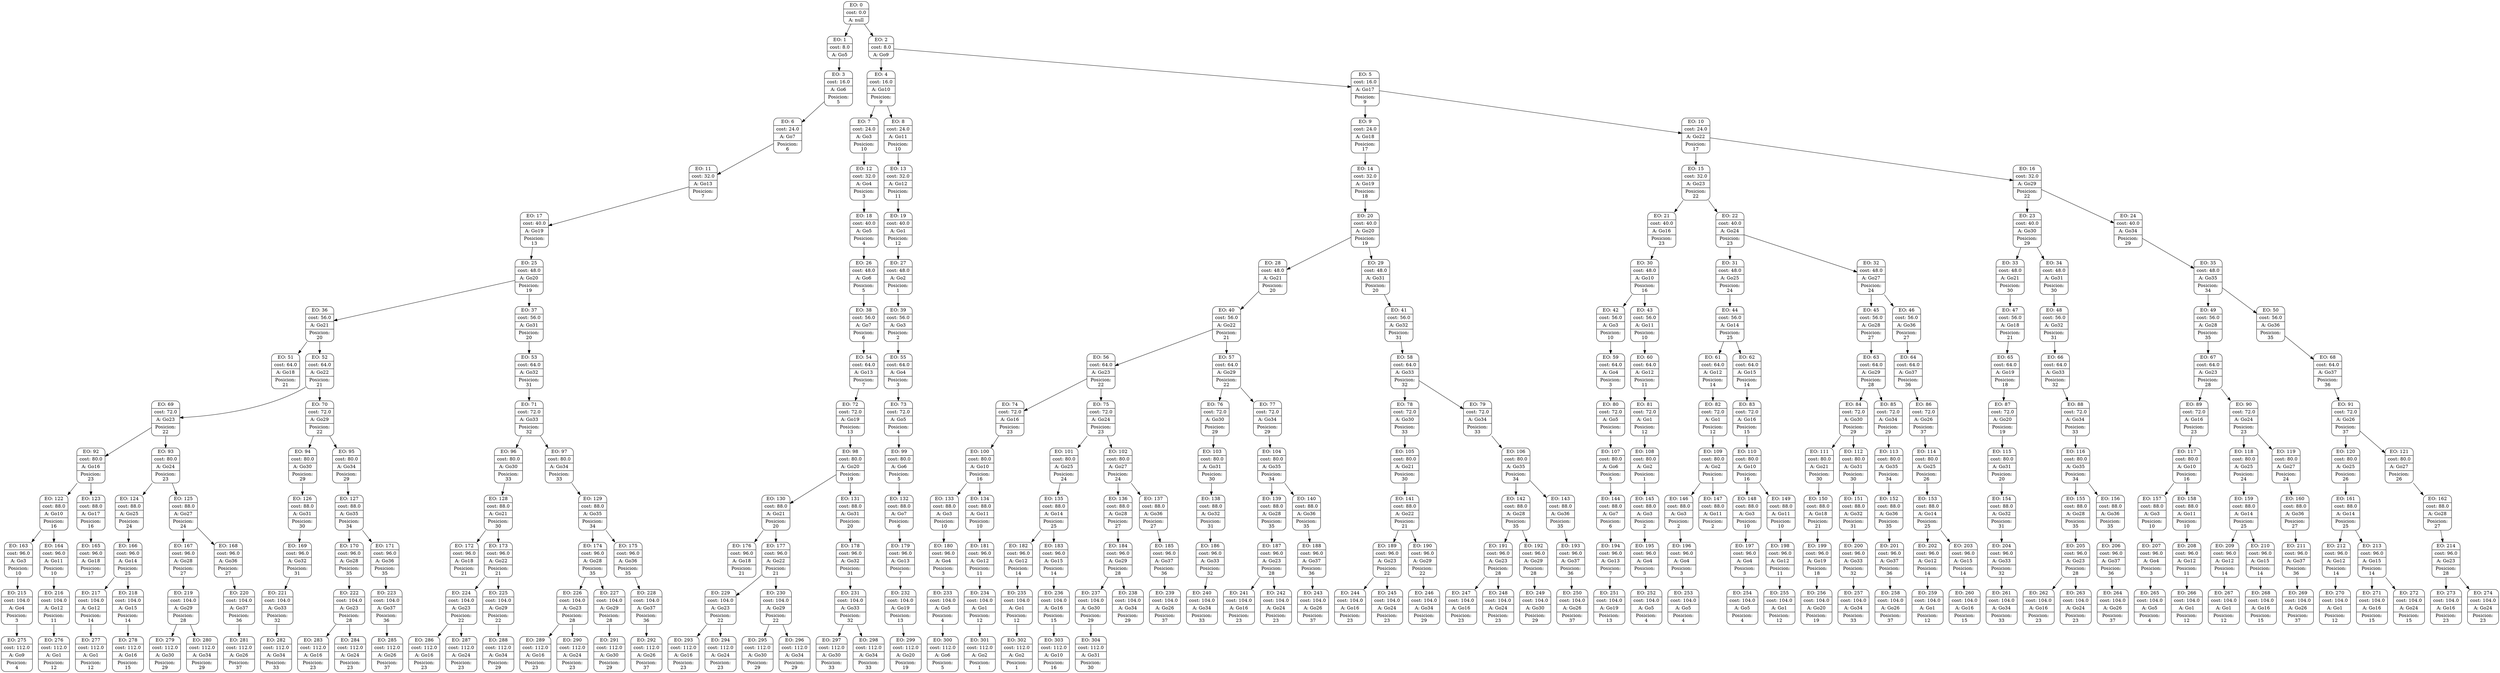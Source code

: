 digraph g {
node [shape = Mrecord];
nodo0[label="{EO: 0|cost: 0.0|A: null}"]
nodo1[label="{EO: 1|cost: 8.0|A: Go5}"]
nodo3[label="{EO: 3|cost: 16.0|A: Go6|Posicion:\n5}"]
nodo6[label="{EO: 6|cost: 24.0|A: Go7|Posicion:\n6}"]
nodo11[label="{EO: 11|cost: 32.0|A: Go13|Posicion:\n7}"]
nodo17[label="{EO: 17|cost: 40.0|A: Go19|Posicion:\n13}"]
nodo25[label="{EO: 25|cost: 48.0|A: Go20|Posicion:\n19}"]
nodo36[label="{EO: 36|cost: 56.0|A: Go21|Posicion:\n20}"]
nodo51[label="{EO: 51|cost: 64.0|A: Go18|Posicion:\n21}"]

nodo36 -> nodo51;
nodo52[label="{EO: 52|cost: 64.0|A: Go22|Posicion:\n21}"]
nodo69[label="{EO: 69|cost: 72.0|A: Go23|Posicion:\n22}"]
nodo92[label="{EO: 92|cost: 80.0|A: Go16|Posicion:\n23}"]
nodo122[label="{EO: 122|cost: 88.0|A: Go10|Posicion:\n16}"]
nodo163[label="{EO: 163|cost: 96.0|A: Go3|Posicion:\n10}"]
nodo215[label="{EO: 215|cost: 104.0|A: Go4|Posicion:\n3}"]
nodo275[label="{EO: 275|cost: 112.0|A: Go9|Posicion:\n4}"]

nodo215 -> nodo275;

nodo163 -> nodo215;

nodo122 -> nodo163;
nodo164[label="{EO: 164|cost: 96.0|A: Go11|Posicion:\n10}"]
nodo216[label="{EO: 216|cost: 104.0|A: Go12|Posicion:\n11}"]
nodo276[label="{EO: 276|cost: 112.0|A: Go1|Posicion:\n12}"]

nodo216 -> nodo276;

nodo164 -> nodo216;

nodo122 -> nodo164;

nodo92 -> nodo122;
nodo123[label="{EO: 123|cost: 88.0|A: Go17|Posicion:\n16}"]
nodo165[label="{EO: 165|cost: 96.0|A: Go18|Posicion:\n17}"]

nodo123 -> nodo165;

nodo92 -> nodo123;

nodo69 -> nodo92;
nodo93[label="{EO: 93|cost: 80.0|A: Go24|Posicion:\n23}"]
nodo124[label="{EO: 124|cost: 88.0|A: Go25|Posicion:\n24}"]
nodo166[label="{EO: 166|cost: 96.0|A: Go14|Posicion:\n25}"]
nodo217[label="{EO: 217|cost: 104.0|A: Go12|Posicion:\n14}"]
nodo277[label="{EO: 277|cost: 112.0|A: Go1|Posicion:\n12}"]

nodo217 -> nodo277;

nodo166 -> nodo217;
nodo218[label="{EO: 218|cost: 104.0|A: Go15|Posicion:\n14}"]
nodo278[label="{EO: 278|cost: 112.0|A: Go16|Posicion:\n15}"]

nodo218 -> nodo278;

nodo166 -> nodo218;

nodo124 -> nodo166;

nodo93 -> nodo124;
nodo125[label="{EO: 125|cost: 88.0|A: Go27|Posicion:\n24}"]
nodo167[label="{EO: 167|cost: 96.0|A: Go28|Posicion:\n27}"]
nodo219[label="{EO: 219|cost: 104.0|A: Go29|Posicion:\n28}"]
nodo279[label="{EO: 279|cost: 112.0|A: Go30|Posicion:\n29}"]

nodo219 -> nodo279;
nodo280[label="{EO: 280|cost: 112.0|A: Go34|Posicion:\n29}"]

nodo219 -> nodo280;

nodo167 -> nodo219;

nodo125 -> nodo167;
nodo168[label="{EO: 168|cost: 96.0|A: Go36|Posicion:\n27}"]
nodo220[label="{EO: 220|cost: 104.0|A: Go37|Posicion:\n36}"]
nodo281[label="{EO: 281|cost: 112.0|A: Go26|Posicion:\n37}"]

nodo220 -> nodo281;

nodo168 -> nodo220;

nodo125 -> nodo168;

nodo93 -> nodo125;

nodo69 -> nodo93;

nodo52 -> nodo69;
nodo70[label="{EO: 70|cost: 72.0|A: Go29|Posicion:\n22}"]
nodo94[label="{EO: 94|cost: 80.0|A: Go30|Posicion:\n29}"]
nodo126[label="{EO: 126|cost: 88.0|A: Go31|Posicion:\n30}"]
nodo169[label="{EO: 169|cost: 96.0|A: Go32|Posicion:\n31}"]
nodo221[label="{EO: 221|cost: 104.0|A: Go33|Posicion:\n32}"]
nodo282[label="{EO: 282|cost: 112.0|A: Go34|Posicion:\n33}"]

nodo221 -> nodo282;

nodo169 -> nodo221;

nodo126 -> nodo169;

nodo94 -> nodo126;

nodo70 -> nodo94;
nodo95[label="{EO: 95|cost: 80.0|A: Go34|Posicion:\n29}"]
nodo127[label="{EO: 127|cost: 88.0|A: Go35|Posicion:\n34}"]
nodo170[label="{EO: 170|cost: 96.0|A: Go28|Posicion:\n35}"]
nodo222[label="{EO: 222|cost: 104.0|A: Go23|Posicion:\n28}"]
nodo283[label="{EO: 283|cost: 112.0|A: Go16|Posicion:\n23}"]

nodo222 -> nodo283;
nodo284[label="{EO: 284|cost: 112.0|A: Go24|Posicion:\n23}"]

nodo222 -> nodo284;

nodo170 -> nodo222;

nodo127 -> nodo170;
nodo171[label="{EO: 171|cost: 96.0|A: Go36|Posicion:\n35}"]
nodo223[label="{EO: 223|cost: 104.0|A: Go37|Posicion:\n36}"]
nodo285[label="{EO: 285|cost: 112.0|A: Go26|Posicion:\n37}"]

nodo223 -> nodo285;

nodo171 -> nodo223;

nodo127 -> nodo171;

nodo95 -> nodo127;

nodo70 -> nodo95;

nodo52 -> nodo70;

nodo36 -> nodo52;

nodo25 -> nodo36;
nodo37[label="{EO: 37|cost: 56.0|A: Go31|Posicion:\n20}"]
nodo53[label="{EO: 53|cost: 64.0|A: Go32|Posicion:\n31}"]
nodo71[label="{EO: 71|cost: 72.0|A: Go33|Posicion:\n32}"]
nodo96[label="{EO: 96|cost: 80.0|A: Go30|Posicion:\n33}"]
nodo128[label="{EO: 128|cost: 88.0|A: Go21|Posicion:\n30}"]
nodo172[label="{EO: 172|cost: 96.0|A: Go18|Posicion:\n21}"]

nodo128 -> nodo172;
nodo173[label="{EO: 173|cost: 96.0|A: Go22|Posicion:\n21}"]
nodo224[label="{EO: 224|cost: 104.0|A: Go23|Posicion:\n22}"]
nodo286[label="{EO: 286|cost: 112.0|A: Go16|Posicion:\n23}"]

nodo224 -> nodo286;
nodo287[label="{EO: 287|cost: 112.0|A: Go24|Posicion:\n23}"]

nodo224 -> nodo287;

nodo173 -> nodo224;
nodo225[label="{EO: 225|cost: 104.0|A: Go29|Posicion:\n22}"]
nodo288[label="{EO: 288|cost: 112.0|A: Go34|Posicion:\n29}"]

nodo225 -> nodo288;

nodo173 -> nodo225;

nodo128 -> nodo173;

nodo96 -> nodo128;

nodo71 -> nodo96;
nodo97[label="{EO: 97|cost: 80.0|A: Go34|Posicion:\n33}"]
nodo129[label="{EO: 129|cost: 88.0|A: Go35|Posicion:\n34}"]
nodo174[label="{EO: 174|cost: 96.0|A: Go28|Posicion:\n35}"]
nodo226[label="{EO: 226|cost: 104.0|A: Go23|Posicion:\n28}"]
nodo289[label="{EO: 289|cost: 112.0|A: Go16|Posicion:\n23}"]

nodo226 -> nodo289;
nodo290[label="{EO: 290|cost: 112.0|A: Go24|Posicion:\n23}"]

nodo226 -> nodo290;

nodo174 -> nodo226;
nodo227[label="{EO: 227|cost: 104.0|A: Go29|Posicion:\n28}"]
nodo291[label="{EO: 291|cost: 112.0|A: Go30|Posicion:\n29}"]

nodo227 -> nodo291;

nodo174 -> nodo227;

nodo129 -> nodo174;
nodo175[label="{EO: 175|cost: 96.0|A: Go36|Posicion:\n35}"]
nodo228[label="{EO: 228|cost: 104.0|A: Go37|Posicion:\n36}"]
nodo292[label="{EO: 292|cost: 112.0|A: Go26|Posicion:\n37}"]

nodo228 -> nodo292;

nodo175 -> nodo228;

nodo129 -> nodo175;

nodo97 -> nodo129;

nodo71 -> nodo97;

nodo53 -> nodo71;

nodo37 -> nodo53;

nodo25 -> nodo37;

nodo17 -> nodo25;

nodo11 -> nodo17;

nodo6 -> nodo11;

nodo3 -> nodo6;

nodo1 -> nodo3;

nodo0 -> nodo1;
nodo2[label="{EO: 2|cost: 8.0|A: Go9}"]
nodo4[label="{EO: 4|cost: 16.0|A: Go10|Posicion:\n9}"]
nodo7[label="{EO: 7|cost: 24.0|A: Go3|Posicion:\n10}"]
nodo12[label="{EO: 12|cost: 32.0|A: Go4|Posicion:\n3}"]
nodo18[label="{EO: 18|cost: 40.0|A: Go5|Posicion:\n4}"]
nodo26[label="{EO: 26|cost: 48.0|A: Go6|Posicion:\n5}"]
nodo38[label="{EO: 38|cost: 56.0|A: Go7|Posicion:\n6}"]
nodo54[label="{EO: 54|cost: 64.0|A: Go13|Posicion:\n7}"]
nodo72[label="{EO: 72|cost: 72.0|A: Go19|Posicion:\n13}"]
nodo98[label="{EO: 98|cost: 80.0|A: Go20|Posicion:\n19}"]
nodo130[label="{EO: 130|cost: 88.0|A: Go21|Posicion:\n20}"]
nodo176[label="{EO: 176|cost: 96.0|A: Go18|Posicion:\n21}"]

nodo130 -> nodo176;
nodo177[label="{EO: 177|cost: 96.0|A: Go22|Posicion:\n21}"]
nodo229[label="{EO: 229|cost: 104.0|A: Go23|Posicion:\n22}"]
nodo293[label="{EO: 293|cost: 112.0|A: Go16|Posicion:\n23}"]

nodo229 -> nodo293;
nodo294[label="{EO: 294|cost: 112.0|A: Go24|Posicion:\n23}"]

nodo229 -> nodo294;

nodo177 -> nodo229;
nodo230[label="{EO: 230|cost: 104.0|A: Go29|Posicion:\n22}"]
nodo295[label="{EO: 295|cost: 112.0|A: Go30|Posicion:\n29}"]

nodo230 -> nodo295;
nodo296[label="{EO: 296|cost: 112.0|A: Go34|Posicion:\n29}"]

nodo230 -> nodo296;

nodo177 -> nodo230;

nodo130 -> nodo177;

nodo98 -> nodo130;
nodo131[label="{EO: 131|cost: 88.0|A: Go31|Posicion:\n20}"]
nodo178[label="{EO: 178|cost: 96.0|A: Go32|Posicion:\n31}"]
nodo231[label="{EO: 231|cost: 104.0|A: Go33|Posicion:\n32}"]
nodo297[label="{EO: 297|cost: 112.0|A: Go30|Posicion:\n33}"]

nodo231 -> nodo297;
nodo298[label="{EO: 298|cost: 112.0|A: Go34|Posicion:\n33}"]

nodo231 -> nodo298;

nodo178 -> nodo231;

nodo131 -> nodo178;

nodo98 -> nodo131;

nodo72 -> nodo98;

nodo54 -> nodo72;

nodo38 -> nodo54;

nodo26 -> nodo38;

nodo18 -> nodo26;

nodo12 -> nodo18;

nodo7 -> nodo12;

nodo4 -> nodo7;
nodo8[label="{EO: 8|cost: 24.0|A: Go11|Posicion:\n10}"]
nodo13[label="{EO: 13|cost: 32.0|A: Go12|Posicion:\n11}"]
nodo19[label="{EO: 19|cost: 40.0|A: Go1|Posicion:\n12}"]
nodo27[label="{EO: 27|cost: 48.0|A: Go2|Posicion:\n1}"]
nodo39[label="{EO: 39|cost: 56.0|A: Go3|Posicion:\n2}"]
nodo55[label="{EO: 55|cost: 64.0|A: Go4|Posicion:\n3}"]
nodo73[label="{EO: 73|cost: 72.0|A: Go5|Posicion:\n4}"]
nodo99[label="{EO: 99|cost: 80.0|A: Go6|Posicion:\n5}"]
nodo132[label="{EO: 132|cost: 88.0|A: Go7|Posicion:\n6}"]
nodo179[label="{EO: 179|cost: 96.0|A: Go13|Posicion:\n7}"]
nodo232[label="{EO: 232|cost: 104.0|A: Go19|Posicion:\n13}"]
nodo299[label="{EO: 299|cost: 112.0|A: Go20|Posicion:\n19}"]

nodo232 -> nodo299;

nodo179 -> nodo232;

nodo132 -> nodo179;

nodo99 -> nodo132;

nodo73 -> nodo99;

nodo55 -> nodo73;

nodo39 -> nodo55;

nodo27 -> nodo39;

nodo19 -> nodo27;

nodo13 -> nodo19;

nodo8 -> nodo13;

nodo4 -> nodo8;

nodo2 -> nodo4;
nodo5[label="{EO: 5|cost: 16.0|A: Go17|Posicion:\n9}"]
nodo9[label="{EO: 9|cost: 24.0|A: Go18|Posicion:\n17}"]
nodo14[label="{EO: 14|cost: 32.0|A: Go19|Posicion:\n18}"]
nodo20[label="{EO: 20|cost: 40.0|A: Go20|Posicion:\n19}"]
nodo28[label="{EO: 28|cost: 48.0|A: Go21|Posicion:\n20}"]
nodo40[label="{EO: 40|cost: 56.0|A: Go22|Posicion:\n21}"]
nodo56[label="{EO: 56|cost: 64.0|A: Go23|Posicion:\n22}"]
nodo74[label="{EO: 74|cost: 72.0|A: Go16|Posicion:\n23}"]
nodo100[label="{EO: 100|cost: 80.0|A: Go10|Posicion:\n16}"]
nodo133[label="{EO: 133|cost: 88.0|A: Go3|Posicion:\n10}"]
nodo180[label="{EO: 180|cost: 96.0|A: Go4|Posicion:\n3}"]
nodo233[label="{EO: 233|cost: 104.0|A: Go5|Posicion:\n4}"]
nodo300[label="{EO: 300|cost: 112.0|A: Go6|Posicion:\n5}"]

nodo233 -> nodo300;

nodo180 -> nodo233;

nodo133 -> nodo180;

nodo100 -> nodo133;
nodo134[label="{EO: 134|cost: 88.0|A: Go11|Posicion:\n10}"]
nodo181[label="{EO: 181|cost: 96.0|A: Go12|Posicion:\n11}"]
nodo234[label="{EO: 234|cost: 104.0|A: Go1|Posicion:\n12}"]
nodo301[label="{EO: 301|cost: 112.0|A: Go2|Posicion:\n1}"]

nodo234 -> nodo301;

nodo181 -> nodo234;

nodo134 -> nodo181;

nodo100 -> nodo134;

nodo74 -> nodo100;

nodo56 -> nodo74;
nodo75[label="{EO: 75|cost: 72.0|A: Go24|Posicion:\n23}"]
nodo101[label="{EO: 101|cost: 80.0|A: Go25|Posicion:\n24}"]
nodo135[label="{EO: 135|cost: 88.0|A: Go14|Posicion:\n25}"]
nodo182[label="{EO: 182|cost: 96.0|A: Go12|Posicion:\n14}"]
nodo235[label="{EO: 235|cost: 104.0|A: Go1|Posicion:\n12}"]
nodo302[label="{EO: 302|cost: 112.0|A: Go2|Posicion:\n1}"]

nodo235 -> nodo302;

nodo182 -> nodo235;

nodo135 -> nodo182;
nodo183[label="{EO: 183|cost: 96.0|A: Go15|Posicion:\n14}"]
nodo236[label="{EO: 236|cost: 104.0|A: Go16|Posicion:\n15}"]
nodo303[label="{EO: 303|cost: 112.0|A: Go10|Posicion:\n16}"]

nodo236 -> nodo303;

nodo183 -> nodo236;

nodo135 -> nodo183;

nodo101 -> nodo135;

nodo75 -> nodo101;
nodo102[label="{EO: 102|cost: 80.0|A: Go27|Posicion:\n24}"]
nodo136[label="{EO: 136|cost: 88.0|A: Go28|Posicion:\n27}"]
nodo184[label="{EO: 184|cost: 96.0|A: Go29|Posicion:\n28}"]
nodo237[label="{EO: 237|cost: 104.0|A: Go30|Posicion:\n29}"]
nodo304[label="{EO: 304|cost: 112.0|A: Go31|Posicion:\n30}"]

nodo237 -> nodo304;

nodo184 -> nodo237;
nodo238[label="{EO: 238|cost: 104.0|A: Go34|Posicion:\n29}"]

nodo184 -> nodo238;

nodo136 -> nodo184;

nodo102 -> nodo136;
nodo137[label="{EO: 137|cost: 88.0|A: Go36|Posicion:\n27}"]
nodo185[label="{EO: 185|cost: 96.0|A: Go37|Posicion:\n36}"]
nodo239[label="{EO: 239|cost: 104.0|A: Go26|Posicion:\n37}"]

nodo185 -> nodo239;

nodo137 -> nodo185;

nodo102 -> nodo137;

nodo75 -> nodo102;

nodo56 -> nodo75;

nodo40 -> nodo56;
nodo57[label="{EO: 57|cost: 64.0|A: Go29|Posicion:\n22}"]
nodo76[label="{EO: 76|cost: 72.0|A: Go30|Posicion:\n29}"]
nodo103[label="{EO: 103|cost: 80.0|A: Go31|Posicion:\n30}"]
nodo138[label="{EO: 138|cost: 88.0|A: Go32|Posicion:\n31}"]
nodo186[label="{EO: 186|cost: 96.0|A: Go33|Posicion:\n32}"]
nodo240[label="{EO: 240|cost: 104.0|A: Go34|Posicion:\n33}"]

nodo186 -> nodo240;

nodo138 -> nodo186;

nodo103 -> nodo138;

nodo76 -> nodo103;

nodo57 -> nodo76;
nodo77[label="{EO: 77|cost: 72.0|A: Go34|Posicion:\n29}"]
nodo104[label="{EO: 104|cost: 80.0|A: Go35|Posicion:\n34}"]
nodo139[label="{EO: 139|cost: 88.0|A: Go28|Posicion:\n35}"]
nodo187[label="{EO: 187|cost: 96.0|A: Go23|Posicion:\n28}"]
nodo241[label="{EO: 241|cost: 104.0|A: Go16|Posicion:\n23}"]

nodo187 -> nodo241;
nodo242[label="{EO: 242|cost: 104.0|A: Go24|Posicion:\n23}"]

nodo187 -> nodo242;

nodo139 -> nodo187;

nodo104 -> nodo139;
nodo140[label="{EO: 140|cost: 88.0|A: Go36|Posicion:\n35}"]
nodo188[label="{EO: 188|cost: 96.0|A: Go37|Posicion:\n36}"]
nodo243[label="{EO: 243|cost: 104.0|A: Go26|Posicion:\n37}"]

nodo188 -> nodo243;

nodo140 -> nodo188;

nodo104 -> nodo140;

nodo77 -> nodo104;

nodo57 -> nodo77;

nodo40 -> nodo57;

nodo28 -> nodo40;

nodo20 -> nodo28;
nodo29[label="{EO: 29|cost: 48.0|A: Go31|Posicion:\n20}"]
nodo41[label="{EO: 41|cost: 56.0|A: Go32|Posicion:\n31}"]
nodo58[label="{EO: 58|cost: 64.0|A: Go33|Posicion:\n32}"]
nodo78[label="{EO: 78|cost: 72.0|A: Go30|Posicion:\n33}"]
nodo105[label="{EO: 105|cost: 80.0|A: Go21|Posicion:\n30}"]
nodo141[label="{EO: 141|cost: 88.0|A: Go22|Posicion:\n21}"]
nodo189[label="{EO: 189|cost: 96.0|A: Go23|Posicion:\n22}"]
nodo244[label="{EO: 244|cost: 104.0|A: Go16|Posicion:\n23}"]

nodo189 -> nodo244;
nodo245[label="{EO: 245|cost: 104.0|A: Go24|Posicion:\n23}"]

nodo189 -> nodo245;

nodo141 -> nodo189;
nodo190[label="{EO: 190|cost: 96.0|A: Go29|Posicion:\n22}"]
nodo246[label="{EO: 246|cost: 104.0|A: Go34|Posicion:\n29}"]

nodo190 -> nodo246;

nodo141 -> nodo190;

nodo105 -> nodo141;

nodo78 -> nodo105;

nodo58 -> nodo78;
nodo79[label="{EO: 79|cost: 72.0|A: Go34|Posicion:\n33}"]
nodo106[label="{EO: 106|cost: 80.0|A: Go35|Posicion:\n34}"]
nodo142[label="{EO: 142|cost: 88.0|A: Go28|Posicion:\n35}"]
nodo191[label="{EO: 191|cost: 96.0|A: Go23|Posicion:\n28}"]
nodo247[label="{EO: 247|cost: 104.0|A: Go16|Posicion:\n23}"]

nodo191 -> nodo247;
nodo248[label="{EO: 248|cost: 104.0|A: Go24|Posicion:\n23}"]

nodo191 -> nodo248;

nodo142 -> nodo191;
nodo192[label="{EO: 192|cost: 96.0|A: Go29|Posicion:\n28}"]
nodo249[label="{EO: 249|cost: 104.0|A: Go30|Posicion:\n29}"]

nodo192 -> nodo249;

nodo142 -> nodo192;

nodo106 -> nodo142;
nodo143[label="{EO: 143|cost: 88.0|A: Go36|Posicion:\n35}"]
nodo193[label="{EO: 193|cost: 96.0|A: Go37|Posicion:\n36}"]
nodo250[label="{EO: 250|cost: 104.0|A: Go26|Posicion:\n37}"]

nodo193 -> nodo250;

nodo143 -> nodo193;

nodo106 -> nodo143;

nodo79 -> nodo106;

nodo58 -> nodo79;

nodo41 -> nodo58;

nodo29 -> nodo41;

nodo20 -> nodo29;

nodo14 -> nodo20;

nodo9 -> nodo14;

nodo5 -> nodo9;
nodo10[label="{EO: 10|cost: 24.0|A: Go22|Posicion:\n17}"]
nodo15[label="{EO: 15|cost: 32.0|A: Go23|Posicion:\n22}"]
nodo21[label="{EO: 21|cost: 40.0|A: Go16|Posicion:\n23}"]
nodo30[label="{EO: 30|cost: 48.0|A: Go10|Posicion:\n16}"]
nodo42[label="{EO: 42|cost: 56.0|A: Go3|Posicion:\n10}"]
nodo59[label="{EO: 59|cost: 64.0|A: Go4|Posicion:\n3}"]
nodo80[label="{EO: 80|cost: 72.0|A: Go5|Posicion:\n4}"]
nodo107[label="{EO: 107|cost: 80.0|A: Go6|Posicion:\n5}"]
nodo144[label="{EO: 144|cost: 88.0|A: Go7|Posicion:\n6}"]
nodo194[label="{EO: 194|cost: 96.0|A: Go13|Posicion:\n7}"]
nodo251[label="{EO: 251|cost: 104.0|A: Go19|Posicion:\n13}"]

nodo194 -> nodo251;

nodo144 -> nodo194;

nodo107 -> nodo144;

nodo80 -> nodo107;

nodo59 -> nodo80;

nodo42 -> nodo59;

nodo30 -> nodo42;
nodo43[label="{EO: 43|cost: 56.0|A: Go11|Posicion:\n10}"]
nodo60[label="{EO: 60|cost: 64.0|A: Go12|Posicion:\n11}"]
nodo81[label="{EO: 81|cost: 72.0|A: Go1|Posicion:\n12}"]
nodo108[label="{EO: 108|cost: 80.0|A: Go2|Posicion:\n1}"]
nodo145[label="{EO: 145|cost: 88.0|A: Go3|Posicion:\n2}"]
nodo195[label="{EO: 195|cost: 96.0|A: Go4|Posicion:\n3}"]
nodo252[label="{EO: 252|cost: 104.0|A: Go5|Posicion:\n4}"]

nodo195 -> nodo252;

nodo145 -> nodo195;

nodo108 -> nodo145;

nodo81 -> nodo108;

nodo60 -> nodo81;

nodo43 -> nodo60;

nodo30 -> nodo43;

nodo21 -> nodo30;

nodo15 -> nodo21;
nodo22[label="{EO: 22|cost: 40.0|A: Go24|Posicion:\n23}"]
nodo31[label="{EO: 31|cost: 48.0|A: Go25|Posicion:\n24}"]
nodo44[label="{EO: 44|cost: 56.0|A: Go14|Posicion:\n25}"]
nodo61[label="{EO: 61|cost: 64.0|A: Go12|Posicion:\n14}"]
nodo82[label="{EO: 82|cost: 72.0|A: Go1|Posicion:\n12}"]
nodo109[label="{EO: 109|cost: 80.0|A: Go2|Posicion:\n1}"]
nodo146[label="{EO: 146|cost: 88.0|A: Go3|Posicion:\n2}"]
nodo196[label="{EO: 196|cost: 96.0|A: Go4|Posicion:\n3}"]
nodo253[label="{EO: 253|cost: 104.0|A: Go5|Posicion:\n4}"]

nodo196 -> nodo253;

nodo146 -> nodo196;

nodo109 -> nodo146;
nodo147[label="{EO: 147|cost: 88.0|A: Go11|Posicion:\n2}"]

nodo109 -> nodo147;

nodo82 -> nodo109;

nodo61 -> nodo82;

nodo44 -> nodo61;
nodo62[label="{EO: 62|cost: 64.0|A: Go15|Posicion:\n14}"]
nodo83[label="{EO: 83|cost: 72.0|A: Go16|Posicion:\n15}"]
nodo110[label="{EO: 110|cost: 80.0|A: Go10|Posicion:\n16}"]
nodo148[label="{EO: 148|cost: 88.0|A: Go3|Posicion:\n10}"]
nodo197[label="{EO: 197|cost: 96.0|A: Go4|Posicion:\n3}"]
nodo254[label="{EO: 254|cost: 104.0|A: Go5|Posicion:\n4}"]

nodo197 -> nodo254;

nodo148 -> nodo197;

nodo110 -> nodo148;
nodo149[label="{EO: 149|cost: 88.0|A: Go11|Posicion:\n10}"]
nodo198[label="{EO: 198|cost: 96.0|A: Go12|Posicion:\n11}"]
nodo255[label="{EO: 255|cost: 104.0|A: Go1|Posicion:\n12}"]

nodo198 -> nodo255;

nodo149 -> nodo198;

nodo110 -> nodo149;

nodo83 -> nodo110;

nodo62 -> nodo83;

nodo44 -> nodo62;

nodo31 -> nodo44;

nodo22 -> nodo31;
nodo32[label="{EO: 32|cost: 48.0|A: Go27|Posicion:\n24}"]
nodo45[label="{EO: 45|cost: 56.0|A: Go28|Posicion:\n27}"]
nodo63[label="{EO: 63|cost: 64.0|A: Go29|Posicion:\n28}"]
nodo84[label="{EO: 84|cost: 72.0|A: Go30|Posicion:\n29}"]
nodo111[label="{EO: 111|cost: 80.0|A: Go21|Posicion:\n30}"]
nodo150[label="{EO: 150|cost: 88.0|A: Go18|Posicion:\n21}"]
nodo199[label="{EO: 199|cost: 96.0|A: Go19|Posicion:\n18}"]
nodo256[label="{EO: 256|cost: 104.0|A: Go20|Posicion:\n19}"]

nodo199 -> nodo256;

nodo150 -> nodo199;

nodo111 -> nodo150;

nodo84 -> nodo111;
nodo112[label="{EO: 112|cost: 80.0|A: Go31|Posicion:\n30}"]
nodo151[label="{EO: 151|cost: 88.0|A: Go32|Posicion:\n31}"]
nodo200[label="{EO: 200|cost: 96.0|A: Go33|Posicion:\n32}"]
nodo257[label="{EO: 257|cost: 104.0|A: Go34|Posicion:\n33}"]

nodo200 -> nodo257;

nodo151 -> nodo200;

nodo112 -> nodo151;

nodo84 -> nodo112;

nodo63 -> nodo84;
nodo85[label="{EO: 85|cost: 72.0|A: Go34|Posicion:\n29}"]
nodo113[label="{EO: 113|cost: 80.0|A: Go35|Posicion:\n34}"]
nodo152[label="{EO: 152|cost: 88.0|A: Go36|Posicion:\n35}"]
nodo201[label="{EO: 201|cost: 96.0|A: Go37|Posicion:\n36}"]
nodo258[label="{EO: 258|cost: 104.0|A: Go26|Posicion:\n37}"]

nodo201 -> nodo258;

nodo152 -> nodo201;

nodo113 -> nodo152;

nodo85 -> nodo113;

nodo63 -> nodo85;

nodo45 -> nodo63;

nodo32 -> nodo45;
nodo46[label="{EO: 46|cost: 56.0|A: Go36|Posicion:\n27}"]
nodo64[label="{EO: 64|cost: 64.0|A: Go37|Posicion:\n36}"]
nodo86[label="{EO: 86|cost: 72.0|A: Go26|Posicion:\n37}"]
nodo114[label="{EO: 114|cost: 80.0|A: Go25|Posicion:\n26}"]
nodo153[label="{EO: 153|cost: 88.0|A: Go14|Posicion:\n25}"]
nodo202[label="{EO: 202|cost: 96.0|A: Go12|Posicion:\n14}"]
nodo259[label="{EO: 259|cost: 104.0|A: Go1|Posicion:\n12}"]

nodo202 -> nodo259;

nodo153 -> nodo202;
nodo203[label="{EO: 203|cost: 96.0|A: Go15|Posicion:\n14}"]
nodo260[label="{EO: 260|cost: 104.0|A: Go16|Posicion:\n15}"]

nodo203 -> nodo260;

nodo153 -> nodo203;

nodo114 -> nodo153;

nodo86 -> nodo114;

nodo64 -> nodo86;

nodo46 -> nodo64;

nodo32 -> nodo46;

nodo22 -> nodo32;

nodo15 -> nodo22;

nodo10 -> nodo15;
nodo16[label="{EO: 16|cost: 32.0|A: Go29|Posicion:\n22}"]
nodo23[label="{EO: 23|cost: 40.0|A: Go30|Posicion:\n29}"]
nodo33[label="{EO: 33|cost: 48.0|A: Go21|Posicion:\n30}"]
nodo47[label="{EO: 47|cost: 56.0|A: Go18|Posicion:\n21}"]
nodo65[label="{EO: 65|cost: 64.0|A: Go19|Posicion:\n18}"]
nodo87[label="{EO: 87|cost: 72.0|A: Go20|Posicion:\n19}"]
nodo115[label="{EO: 115|cost: 80.0|A: Go31|Posicion:\n20}"]
nodo154[label="{EO: 154|cost: 88.0|A: Go32|Posicion:\n31}"]
nodo204[label="{EO: 204|cost: 96.0|A: Go33|Posicion:\n32}"]
nodo261[label="{EO: 261|cost: 104.0|A: Go34|Posicion:\n33}"]

nodo204 -> nodo261;

nodo154 -> nodo204;

nodo115 -> nodo154;

nodo87 -> nodo115;

nodo65 -> nodo87;

nodo47 -> nodo65;

nodo33 -> nodo47;

nodo23 -> nodo33;
nodo34[label="{EO: 34|cost: 48.0|A: Go31|Posicion:\n30}"]
nodo48[label="{EO: 48|cost: 56.0|A: Go32|Posicion:\n31}"]
nodo66[label="{EO: 66|cost: 64.0|A: Go33|Posicion:\n32}"]
nodo88[label="{EO: 88|cost: 72.0|A: Go34|Posicion:\n33}"]
nodo116[label="{EO: 116|cost: 80.0|A: Go35|Posicion:\n34}"]
nodo155[label="{EO: 155|cost: 88.0|A: Go28|Posicion:\n35}"]
nodo205[label="{EO: 205|cost: 96.0|A: Go23|Posicion:\n28}"]
nodo262[label="{EO: 262|cost: 104.0|A: Go16|Posicion:\n23}"]

nodo205 -> nodo262;
nodo263[label="{EO: 263|cost: 104.0|A: Go24|Posicion:\n23}"]

nodo205 -> nodo263;

nodo155 -> nodo205;

nodo116 -> nodo155;
nodo156[label="{EO: 156|cost: 88.0|A: Go36|Posicion:\n35}"]
nodo206[label="{EO: 206|cost: 96.0|A: Go37|Posicion:\n36}"]
nodo264[label="{EO: 264|cost: 104.0|A: Go26|Posicion:\n37}"]

nodo206 -> nodo264;

nodo156 -> nodo206;

nodo116 -> nodo156;

nodo88 -> nodo116;

nodo66 -> nodo88;

nodo48 -> nodo66;

nodo34 -> nodo48;

nodo23 -> nodo34;

nodo16 -> nodo23;
nodo24[label="{EO: 24|cost: 40.0|A: Go34|Posicion:\n29}"]
nodo35[label="{EO: 35|cost: 48.0|A: Go35|Posicion:\n34}"]
nodo49[label="{EO: 49|cost: 56.0|A: Go28|Posicion:\n35}"]
nodo67[label="{EO: 67|cost: 64.0|A: Go23|Posicion:\n28}"]
nodo89[label="{EO: 89|cost: 72.0|A: Go16|Posicion:\n23}"]
nodo117[label="{EO: 117|cost: 80.0|A: Go10|Posicion:\n16}"]
nodo157[label="{EO: 157|cost: 88.0|A: Go3|Posicion:\n10}"]
nodo207[label="{EO: 207|cost: 96.0|A: Go4|Posicion:\n3}"]
nodo265[label="{EO: 265|cost: 104.0|A: Go5|Posicion:\n4}"]

nodo207 -> nodo265;

nodo157 -> nodo207;

nodo117 -> nodo157;
nodo158[label="{EO: 158|cost: 88.0|A: Go11|Posicion:\n10}"]
nodo208[label="{EO: 208|cost: 96.0|A: Go12|Posicion:\n11}"]
nodo266[label="{EO: 266|cost: 104.0|A: Go1|Posicion:\n12}"]

nodo208 -> nodo266;

nodo158 -> nodo208;

nodo117 -> nodo158;

nodo89 -> nodo117;

nodo67 -> nodo89;
nodo90[label="{EO: 90|cost: 72.0|A: Go24|Posicion:\n23}"]
nodo118[label="{EO: 118|cost: 80.0|A: Go25|Posicion:\n24}"]
nodo159[label="{EO: 159|cost: 88.0|A: Go14|Posicion:\n25}"]
nodo209[label="{EO: 209|cost: 96.0|A: Go12|Posicion:\n14}"]
nodo267[label="{EO: 267|cost: 104.0|A: Go1|Posicion:\n12}"]

nodo209 -> nodo267;

nodo159 -> nodo209;
nodo210[label="{EO: 210|cost: 96.0|A: Go15|Posicion:\n14}"]
nodo268[label="{EO: 268|cost: 104.0|A: Go16|Posicion:\n15}"]

nodo210 -> nodo268;

nodo159 -> nodo210;

nodo118 -> nodo159;

nodo90 -> nodo118;
nodo119[label="{EO: 119|cost: 80.0|A: Go27|Posicion:\n24}"]
nodo160[label="{EO: 160|cost: 88.0|A: Go36|Posicion:\n27}"]
nodo211[label="{EO: 211|cost: 96.0|A: Go37|Posicion:\n36}"]
nodo269[label="{EO: 269|cost: 104.0|A: Go26|Posicion:\n37}"]

nodo211 -> nodo269;

nodo160 -> nodo211;

nodo119 -> nodo160;

nodo90 -> nodo119;

nodo67 -> nodo90;

nodo49 -> nodo67;

nodo35 -> nodo49;
nodo50[label="{EO: 50|cost: 56.0|A: Go36|Posicion:\n35}"]
nodo68[label="{EO: 68|cost: 64.0|A: Go37|Posicion:\n36}"]
nodo91[label="{EO: 91|cost: 72.0|A: Go26|Posicion:\n37}"]
nodo120[label="{EO: 120|cost: 80.0|A: Go25|Posicion:\n26}"]
nodo161[label="{EO: 161|cost: 88.0|A: Go14|Posicion:\n25}"]
nodo212[label="{EO: 212|cost: 96.0|A: Go12|Posicion:\n14}"]
nodo270[label="{EO: 270|cost: 104.0|A: Go1|Posicion:\n12}"]

nodo212 -> nodo270;

nodo161 -> nodo212;
nodo213[label="{EO: 213|cost: 96.0|A: Go15|Posicion:\n14}"]
nodo271[label="{EO: 271|cost: 104.0|A: Go16|Posicion:\n15}"]

nodo213 -> nodo271;
nodo272[label="{EO: 272|cost: 104.0|A: Go24|Posicion:\n15}"]

nodo213 -> nodo272;

nodo161 -> nodo213;

nodo120 -> nodo161;

nodo91 -> nodo120;
nodo121[label="{EO: 121|cost: 80.0|A: Go27|Posicion:\n26}"]
nodo162[label="{EO: 162|cost: 88.0|A: Go28|Posicion:\n27}"]
nodo214[label="{EO: 214|cost: 96.0|A: Go23|Posicion:\n28}"]
nodo273[label="{EO: 273|cost: 104.0|A: Go16|Posicion:\n23}"]

nodo214 -> nodo273;
nodo274[label="{EO: 274|cost: 104.0|A: Go24|Posicion:\n23}"]

nodo214 -> nodo274;

nodo162 -> nodo214;

nodo121 -> nodo162;

nodo91 -> nodo121;

nodo68 -> nodo91;

nodo50 -> nodo68;

nodo35 -> nodo50;

nodo24 -> nodo35;

nodo16 -> nodo24;

nodo10 -> nodo16;

nodo5 -> nodo10;

nodo2 -> nodo5;

nodo0 -> nodo2;


}
